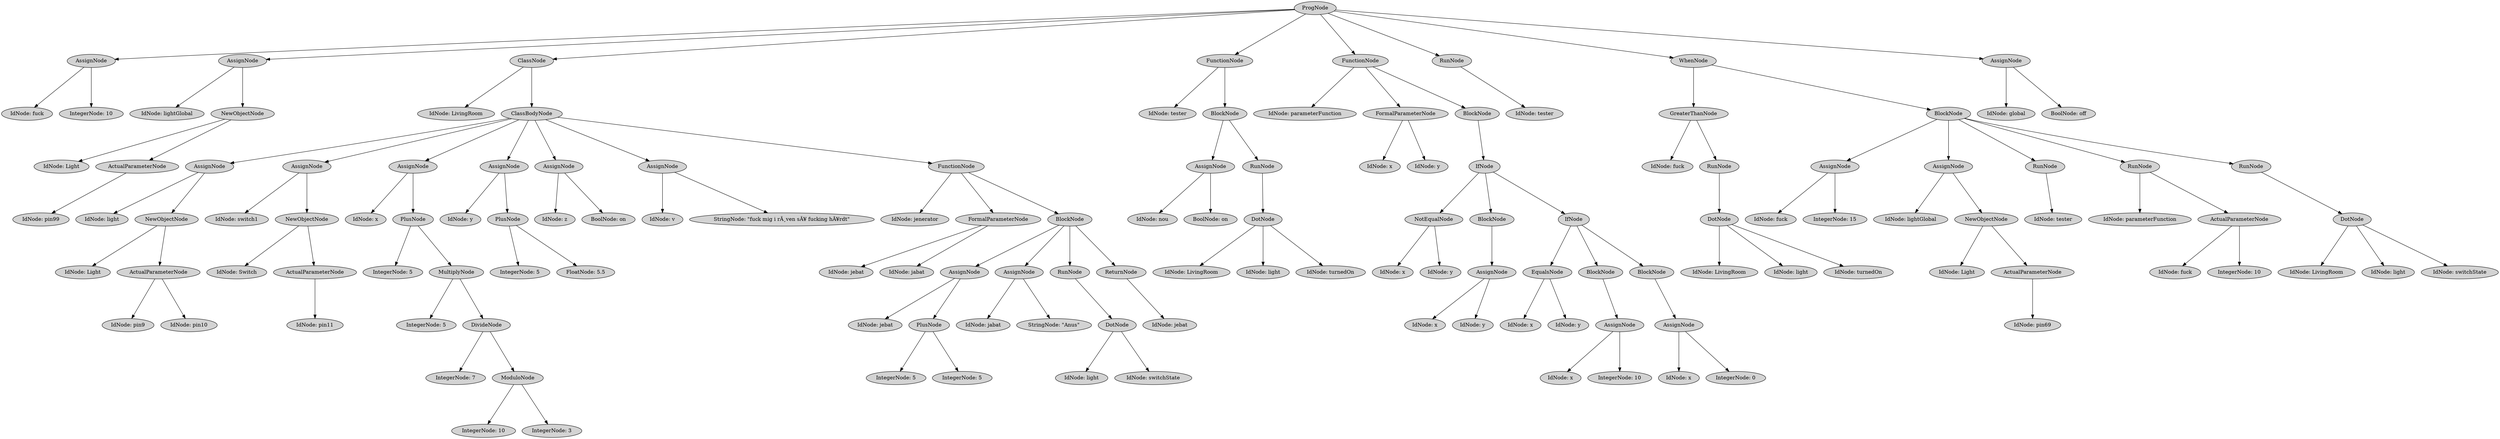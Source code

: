 digraph G {
	graph [ranksep=1.5 ratio=fill]
	node [style=filled]
	3106985 [label=ProgNode]
	3106983 [label=AssignNode]
	3106985 -> 3106983
	3106991 [label="IdNode: fuck"]
	3106983 -> 3106991
	3107003 [label="IntegerNode: 10"]
	3106983 -> 3107003
	3106977 [label=AssignNode]
	3106985 -> 3106977
	3106987 [label="IdNode: lightGlobal"]
	3106977 -> 3106987
	3107013 [label=NewObjectNode]
	3106977 -> 3107013
	3107017 [label="IdNode: Light"]
	3107013 -> 3107017
	3107011 [label=ActualParameterNode]
	3107013 -> 3107011
	3107039 [label="IdNode: pin99"]
	3107011 -> 3107039
	3107009 [label=ClassNode]
	3106985 -> 3107009
	3106993 [label="IdNode: LivingRoom"]
	3107009 -> 3106993
	3106989 [label=ClassBodyNode]
	3107009 -> 3106989
	3107001 [label=AssignNode]
	3106989 -> 3107001
	3107007 [label="IdNode: light"]
	3107001 -> 3107007
	3107031 [label=NewObjectNode]
	3107001 -> 3107031
	3107033 [label="IdNode: Light"]
	3107031 -> 3107033
	3107037 [label=ActualParameterNode]
	3107031 -> 3107037
	3107061 [label="IdNode: pin9"]
	3107037 -> 3107061
	3107059 [label="IdNode: pin10"]
	3107037 -> 3107059
	3107005 [label=AssignNode]
	3106989 -> 3107005
	3107021 [label="IdNode: switch1"]
	3107005 -> 3107021
	3107045 [label=NewObjectNode]
	3107005 -> 3107045
	3107043 [label="IdNode: Switch"]
	3107045 -> 3107043
	3107035 [label=ActualParameterNode]
	3107045 -> 3107035
	3110151 [label="IdNode: pin11"]
	3107035 -> 3110151
	3107015 [label=AssignNode]
	3106989 -> 3107015
	3107041 [label="IdNode: x"]
	3107015 -> 3107041
	3107047 [label=PlusNode]
	3107015 -> 3107047
	3107063 [label="IntegerNode: 5"]
	3107047 -> 3107063
	3107051 [label=MultiplyNode]
	3107047 -> 3107051
	3107065 [label="IntegerNode: 5"]
	3107051 -> 3107065
	3107055 [label=DivideNode]
	3107051 -> 3107055
	3110153 [label="IntegerNode: 7"]
	3107055 -> 3110153
	3110155 [label=ModuloNode]
	3107055 -> 3110155
	3110157 [label="IntegerNode: 10"]
	3110155 -> 3110157
	3110163 [label="IntegerNode: 3"]
	3110155 -> 3110163
	3107023 [label=AssignNode]
	3106989 -> 3107023
	3107053 [label="IdNode: y"]
	3107023 -> 3107053
	3107067 [label=PlusNode]
	3107023 -> 3107067
	3110149 [label="IntegerNode: 5"]
	3107067 -> 3110149
	2987509 [label="FloatNode: 5.5"]
	3107067 -> 2987509
	3107025 [label=AssignNode]
	3106989 -> 3107025
	3107071 [label="IdNode: z"]
	3107025 -> 3107071
	3110171 [label="BoolNode: on"]
	3107025 -> 3110171
	3107027 [label=AssignNode]
	3106989 -> 3107027
	3110147 [label="IdNode: v"]
	3107027 -> 3110147
	3110179 [label="StringNode: \"fuck mig i rÃ¸ven sÃ¥ fucking hÃ¥rdt\""]
	3107027 -> 3110179
	3110161 [label=FunctionNode]
	3106989 -> 3110161
	3110159 [label="IdNode: jenerator"]
	3110161 -> 3110159
	3110169 [label=FormalParameterNode]
	3110161 -> 3110169
	3110173 [label="IdNode: jebat"]
	3110169 -> 3110173
	3110175 [label="IdNode: jabat"]
	3110169 -> 3110175
	3110167 [label=BlockNode]
	3110161 -> 3110167
	3110183 [label=AssignNode]
	3110167 -> 3110183
	3110189 [label="IdNode: jebat"]
	3110183 -> 3110189
	3110197 [label=PlusNode]
	3110183 -> 3110197
	3110205 [label="IntegerNode: 5"]
	3110197 -> 3110205
	3110211 [label="IntegerNode: 5"]
	3110197 -> 3110211
	3110185 [label=AssignNode]
	3110167 -> 3110185
	3110195 [label="IdNode: jabat"]
	3110185 -> 3110195
	3110215 [label="StringNode: \"Anus\""]
	3110185 -> 3110215
	3110187 [label=RunNode]
	3110167 -> 3110187
	3110213 [label=DotNode]
	3110187 -> 3110213
	3110201 [label="IdNode: light"]
	3110213 -> 3110201
	3110203 [label="IdNode: switchState"]
	3110213 -> 3110203
	3110191 [label=ReturnNode]
	3110167 -> 3110191
	3110235 [label="IdNode: jebat"]
	3110191 -> 3110235
	3107029 [label=FunctionNode]
	3106985 -> 3107029
	3107049 [label="IdNode: tester"]
	3107029 -> 3107049
	3107069 [label=BlockNode]
	3107029 -> 3107069
	3110181 [label=AssignNode]
	3107069 -> 3110181
	3110207 [label="IdNode: nou"]
	3110181 -> 3110207
	3110225 [label="BoolNode: on"]
	3110181 -> 3110225
	3110177 [label=RunNode]
	3107069 -> 3110177
	3110227 [label=DotNode]
	3110177 -> 3110227
	3110217 [label="IdNode: LivingRoom"]
	3110227 -> 3110217
	3110219 [label="IdNode: light"]
	3110227 -> 3110219
	3110223 [label="IdNode: turnedOn"]
	3110227 -> 3110223
	3110165 [label=FunctionNode]
	3106985 -> 3110165
	3110221 [label="IdNode: parameterFunction"]
	3110165 -> 3110221
	3110199 [label=FormalParameterNode]
	3110165 -> 3110199
	3110193 [label="IdNode: x"]
	3110199 -> 3110193
	3110231 [label="IdNode: y"]
	3110199 -> 3110231
	3110209 [label=BlockNode]
	3110165 -> 3110209
	3110239 [label=IfNode]
	3110209 -> 3110239
	3110245 [label=NotEqualNode]
	3110239 -> 3110245
	3110259 [label="IdNode: x"]
	3110245 -> 3110259
	3110265 [label="IdNode: y"]
	3110245 -> 3110265
	3110247 [label=BlockNode]
	3110239 -> 3110247
	3110243 [label=AssignNode]
	3110247 -> 3110243
	3110255 [label="IdNode: x"]
	3110243 -> 3110255
	3110275 [label="IdNode: y"]
	3110243 -> 3110275
	3110263 [label=IfNode]
	3110239 -> 3110263
	3110261 [label=EqualsNode]
	3110263 -> 3110261
	3110273 [label="IdNode: x"]
	3110261 -> 3110273
	3110285 [label="IdNode: y"]
	3110261 -> 3110285
	3110267 [label=BlockNode]
	3110263 -> 3110267
	3110253 [label=AssignNode]
	3110267 -> 3110253
	3110277 [label="IdNode: x"]
	3110253 -> 3110277
	3110293 [label="IntegerNode: 10"]
	3110253 -> 3110293
	3110283 [label=BlockNode]
	3110263 -> 3110283
	3110257 [label=AssignNode]
	3110283 -> 3110257
	3110289 [label="IdNode: x"]
	3110257 -> 3110289
	3110305 [label="IntegerNode: 0"]
	3110257 -> 3110305
	3110237 [label=RunNode]
	3106985 -> 3110237
	3110241 [label="IdNode: tester"]
	3110237 -> 3110241
	3110233 [label=WhenNode]
	3106985 -> 3110233
	3110281 [label=GreaterThanNode]
	3110233 -> 3110281
	3110307 [label="IdNode: fuck"]
	3110281 -> 3110307
	3110303 [label=RunNode]
	3110281 -> 3110303
	3110317 [label=DotNode]
	3110303 -> 3110317
	3110311 [label="IdNode: LivingRoom"]
	3110317 -> 3110311
	3110315 [label="IdNode: light"]
	3110317 -> 3110315
	3110319 [label="IdNode: turnedOn"]
	3110317 -> 3110319
	3110279 [label=BlockNode]
	3110233 -> 3110279
	3110271 [label=AssignNode]
	3110279 -> 3110271
	3110297 [label="IdNode: fuck"]
	3110271 -> 3110297
	3110325 [label="IntegerNode: 15"]
	3110271 -> 3110325
	3110287 [label=AssignNode]
	3110279 -> 3110287
	3110301 [label="IdNode: lightGlobal"]
	3110287 -> 3110301
	3110331 [label=NewObjectNode]
	3110287 -> 3110331
	3110335 [label="IdNode: Light"]
	3110331 -> 3110335
	3110333 [label=ActualParameterNode]
	3110331 -> 3110333
	3110359 [label="IdNode: pin69"]
	3110333 -> 3110359
	3110295 [label=RunNode]
	3110279 -> 3110295
	3110327 [label="IdNode: tester"]
	3110295 -> 3110327
	3110291 [label=RunNode]
	3110279 -> 3110291
	3110337 [label="IdNode: parameterFunction"]
	3110291 -> 3110337
	3110321 [label=ActualParameterNode]
	3110291 -> 3110321
	3110353 [label="IdNode: fuck"]
	3110321 -> 3110353
	3110363 [label="IntegerNode: 10"]
	3110321 -> 3110363
	3110341 [label=RunNode]
	3110279 -> 3110341
	3110351 [label=DotNode]
	3110341 -> 3110351
	3110345 [label="IdNode: LivingRoom"]
	3110351 -> 3110345
	3110347 [label="IdNode: light"]
	3110351 -> 3110347
	3110355 [label="IdNode: switchState"]
	3110351 -> 3110355
	3110251 [label=AssignNode]
	3106985 -> 3110251
	3110299 [label="IdNode: global"]
	3110251 -> 3110299
	3110357 [label="BoolNode: off"]
	3110251 -> 3110357
	overlap=false
}
